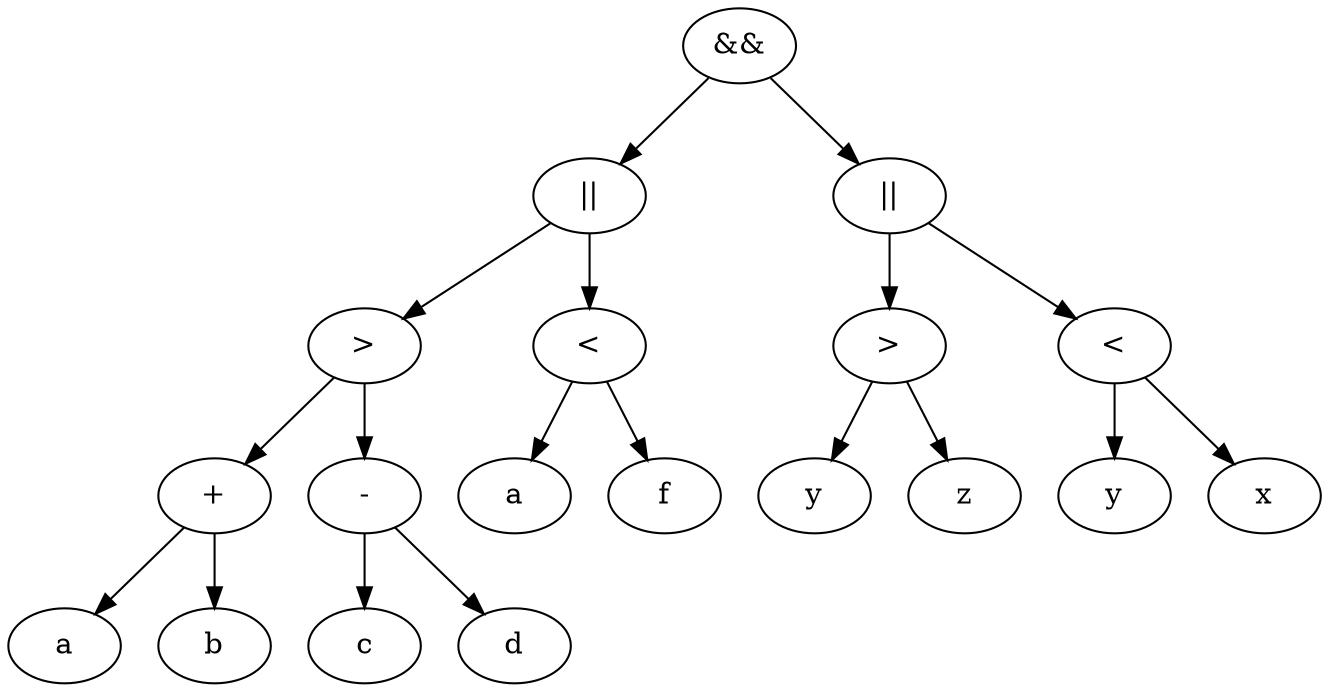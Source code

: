 digraph G {
    grt1, grt2 [label = ">"]
    ls1, ls2 [label = "<"]
    or1, or2 [label = "||"]
    and1 [label = "&&"]
    plus1 [label = "+"]
    minus1 [label = "-"]
    or1 -> grt1, ls1;
    grt1 -> plus1, minus1;
    a1, a2 [label = "a"]
    plus1 -> a1, b;
    minus1 -> c, d;
    ls1 -> a2, f;
    and1 -> or1, or2;
    or2 -> ls2, grt2;
    y1, y2 [label = "y"]
    ls2 -> x, y1;
    grt2 -> y2, z;
}
